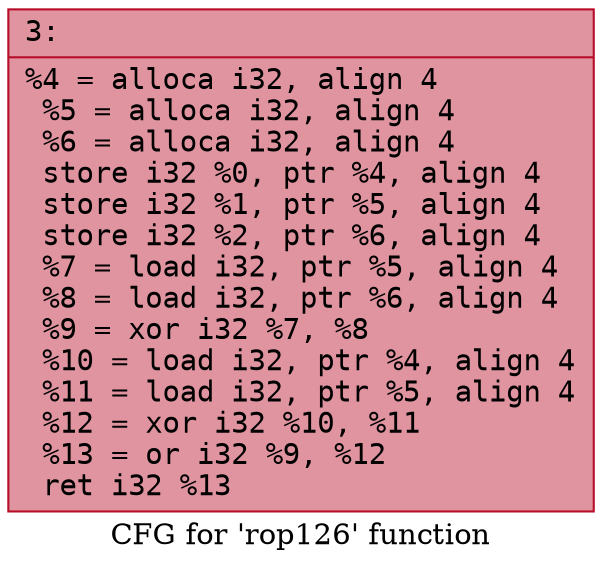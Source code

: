digraph "CFG for 'rop126' function" {
	label="CFG for 'rop126' function";

	Node0x6000015c0640 [shape=record,color="#b70d28ff", style=filled, fillcolor="#b70d2870" fontname="Courier",label="{3:\l|  %4 = alloca i32, align 4\l  %5 = alloca i32, align 4\l  %6 = alloca i32, align 4\l  store i32 %0, ptr %4, align 4\l  store i32 %1, ptr %5, align 4\l  store i32 %2, ptr %6, align 4\l  %7 = load i32, ptr %5, align 4\l  %8 = load i32, ptr %6, align 4\l  %9 = xor i32 %7, %8\l  %10 = load i32, ptr %4, align 4\l  %11 = load i32, ptr %5, align 4\l  %12 = xor i32 %10, %11\l  %13 = or i32 %9, %12\l  ret i32 %13\l}"];
}
